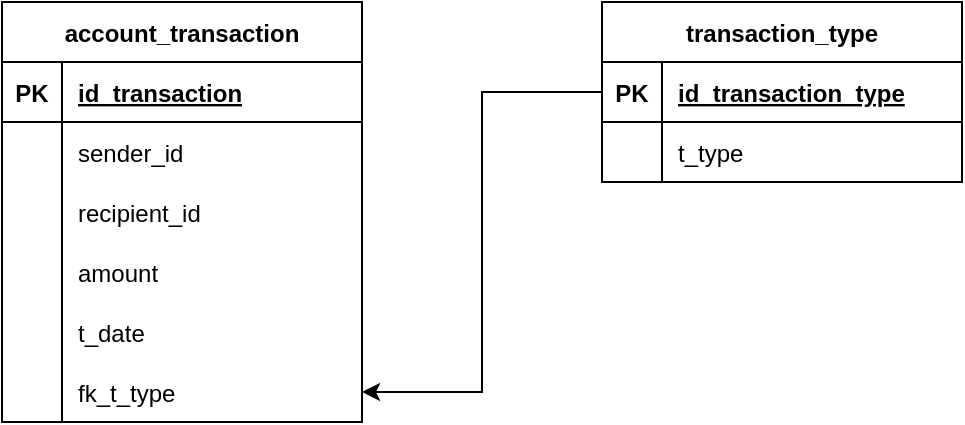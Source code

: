 <mxfile version="20.6.0"><diagram id="cwYT0RskA9ScY6m2AmA8" name="Page-1"><mxGraphModel dx="981" dy="515" grid="1" gridSize="10" guides="1" tooltips="1" connect="1" arrows="1" fold="1" page="1" pageScale="1" pageWidth="850" pageHeight="1100" math="0" shadow="0"><root><mxCell id="0"/><mxCell id="1" parent="0"/><mxCell id="voUxgy8A8r6owIx1jD-E-1" value="account_transaction" style="shape=table;startSize=30;container=1;collapsible=1;childLayout=tableLayout;fixedRows=1;rowLines=0;fontStyle=1;align=center;resizeLast=1;" parent="1" vertex="1"><mxGeometry x="120" y="160" width="180" height="210" as="geometry"/></mxCell><mxCell id="voUxgy8A8r6owIx1jD-E-2" value="" style="shape=tableRow;horizontal=0;startSize=0;swimlaneHead=0;swimlaneBody=0;fillColor=none;collapsible=0;dropTarget=0;points=[[0,0.5],[1,0.5]];portConstraint=eastwest;top=0;left=0;right=0;bottom=1;" parent="voUxgy8A8r6owIx1jD-E-1" vertex="1"><mxGeometry y="30" width="180" height="30" as="geometry"/></mxCell><mxCell id="voUxgy8A8r6owIx1jD-E-3" value="PK" style="shape=partialRectangle;connectable=0;fillColor=none;top=0;left=0;bottom=0;right=0;fontStyle=1;overflow=hidden;" parent="voUxgy8A8r6owIx1jD-E-2" vertex="1"><mxGeometry width="30" height="30" as="geometry"><mxRectangle width="30" height="30" as="alternateBounds"/></mxGeometry></mxCell><mxCell id="voUxgy8A8r6owIx1jD-E-4" value="id_transaction" style="shape=partialRectangle;connectable=0;fillColor=none;top=0;left=0;bottom=0;right=0;align=left;spacingLeft=6;fontStyle=5;overflow=hidden;" parent="voUxgy8A8r6owIx1jD-E-2" vertex="1"><mxGeometry x="30" width="150" height="30" as="geometry"><mxRectangle width="150" height="30" as="alternateBounds"/></mxGeometry></mxCell><mxCell id="voUxgy8A8r6owIx1jD-E-39" value="" style="shape=tableRow;horizontal=0;startSize=0;swimlaneHead=0;swimlaneBody=0;fillColor=none;collapsible=0;dropTarget=0;points=[[0,0.5],[1,0.5]];portConstraint=eastwest;top=0;left=0;right=0;bottom=0;" parent="voUxgy8A8r6owIx1jD-E-1" vertex="1"><mxGeometry y="60" width="180" height="30" as="geometry"/></mxCell><mxCell id="voUxgy8A8r6owIx1jD-E-40" value="" style="shape=partialRectangle;connectable=0;fillColor=none;top=0;left=0;bottom=0;right=0;editable=1;overflow=hidden;" parent="voUxgy8A8r6owIx1jD-E-39" vertex="1"><mxGeometry width="30" height="30" as="geometry"><mxRectangle width="30" height="30" as="alternateBounds"/></mxGeometry></mxCell><mxCell id="voUxgy8A8r6owIx1jD-E-41" value="sender_id" style="shape=partialRectangle;connectable=0;fillColor=none;top=0;left=0;bottom=0;right=0;align=left;spacingLeft=6;overflow=hidden;" parent="voUxgy8A8r6owIx1jD-E-39" vertex="1"><mxGeometry x="30" width="150" height="30" as="geometry"><mxRectangle width="150" height="30" as="alternateBounds"/></mxGeometry></mxCell><mxCell id="d8XhjBkBZxxf6GwradZF-1" value="" style="shape=tableRow;horizontal=0;startSize=0;swimlaneHead=0;swimlaneBody=0;fillColor=none;collapsible=0;dropTarget=0;points=[[0,0.5],[1,0.5]];portConstraint=eastwest;top=0;left=0;right=0;bottom=0;" vertex="1" parent="voUxgy8A8r6owIx1jD-E-1"><mxGeometry y="90" width="180" height="30" as="geometry"/></mxCell><mxCell id="d8XhjBkBZxxf6GwradZF-2" value="" style="shape=partialRectangle;connectable=0;fillColor=none;top=0;left=0;bottom=0;right=0;editable=1;overflow=hidden;" vertex="1" parent="d8XhjBkBZxxf6GwradZF-1"><mxGeometry width="30" height="30" as="geometry"><mxRectangle width="30" height="30" as="alternateBounds"/></mxGeometry></mxCell><mxCell id="d8XhjBkBZxxf6GwradZF-3" value="recipient_id" style="shape=partialRectangle;connectable=0;fillColor=none;top=0;left=0;bottom=0;right=0;align=left;spacingLeft=6;overflow=hidden;" vertex="1" parent="d8XhjBkBZxxf6GwradZF-1"><mxGeometry x="30" width="150" height="30" as="geometry"><mxRectangle width="150" height="30" as="alternateBounds"/></mxGeometry></mxCell><mxCell id="voUxgy8A8r6owIx1jD-E-5" value="" style="shape=tableRow;horizontal=0;startSize=0;swimlaneHead=0;swimlaneBody=0;fillColor=none;collapsible=0;dropTarget=0;points=[[0,0.5],[1,0.5]];portConstraint=eastwest;top=0;left=0;right=0;bottom=0;" parent="voUxgy8A8r6owIx1jD-E-1" vertex="1"><mxGeometry y="120" width="180" height="30" as="geometry"/></mxCell><mxCell id="voUxgy8A8r6owIx1jD-E-6" value="" style="shape=partialRectangle;connectable=0;fillColor=none;top=0;left=0;bottom=0;right=0;editable=1;overflow=hidden;" parent="voUxgy8A8r6owIx1jD-E-5" vertex="1"><mxGeometry width="30" height="30" as="geometry"><mxRectangle width="30" height="30" as="alternateBounds"/></mxGeometry></mxCell><mxCell id="voUxgy8A8r6owIx1jD-E-7" value="amount" style="shape=partialRectangle;connectable=0;fillColor=none;top=0;left=0;bottom=0;right=0;align=left;spacingLeft=6;overflow=hidden;" parent="voUxgy8A8r6owIx1jD-E-5" vertex="1"><mxGeometry x="30" width="150" height="30" as="geometry"><mxRectangle width="150" height="30" as="alternateBounds"/></mxGeometry></mxCell><mxCell id="voUxgy8A8r6owIx1jD-E-11" value="" style="shape=tableRow;horizontal=0;startSize=0;swimlaneHead=0;swimlaneBody=0;fillColor=none;collapsible=0;dropTarget=0;points=[[0,0.5],[1,0.5]];portConstraint=eastwest;top=0;left=0;right=0;bottom=0;" parent="voUxgy8A8r6owIx1jD-E-1" vertex="1"><mxGeometry y="150" width="180" height="30" as="geometry"/></mxCell><mxCell id="voUxgy8A8r6owIx1jD-E-12" value="" style="shape=partialRectangle;connectable=0;fillColor=none;top=0;left=0;bottom=0;right=0;editable=1;overflow=hidden;" parent="voUxgy8A8r6owIx1jD-E-11" vertex="1"><mxGeometry width="30" height="30" as="geometry"><mxRectangle width="30" height="30" as="alternateBounds"/></mxGeometry></mxCell><mxCell id="voUxgy8A8r6owIx1jD-E-13" value="t_date" style="shape=partialRectangle;connectable=0;fillColor=none;top=0;left=0;bottom=0;right=0;align=left;spacingLeft=6;overflow=hidden;" parent="voUxgy8A8r6owIx1jD-E-11" vertex="1"><mxGeometry x="30" width="150" height="30" as="geometry"><mxRectangle width="150" height="30" as="alternateBounds"/></mxGeometry></mxCell><mxCell id="voUxgy8A8r6owIx1jD-E-60" value="" style="shape=tableRow;horizontal=0;startSize=0;swimlaneHead=0;swimlaneBody=0;fillColor=none;collapsible=0;dropTarget=0;points=[[0,0.5],[1,0.5]];portConstraint=eastwest;top=0;left=0;right=0;bottom=0;" parent="voUxgy8A8r6owIx1jD-E-1" vertex="1"><mxGeometry y="180" width="180" height="30" as="geometry"/></mxCell><mxCell id="voUxgy8A8r6owIx1jD-E-61" value="" style="shape=partialRectangle;connectable=0;fillColor=none;top=0;left=0;bottom=0;right=0;editable=1;overflow=hidden;" parent="voUxgy8A8r6owIx1jD-E-60" vertex="1"><mxGeometry width="30" height="30" as="geometry"><mxRectangle width="30" height="30" as="alternateBounds"/></mxGeometry></mxCell><mxCell id="voUxgy8A8r6owIx1jD-E-62" value="fk_t_type" style="shape=partialRectangle;connectable=0;fillColor=none;top=0;left=0;bottom=0;right=0;align=left;spacingLeft=6;overflow=hidden;" parent="voUxgy8A8r6owIx1jD-E-60" vertex="1"><mxGeometry x="30" width="150" height="30" as="geometry"><mxRectangle width="150" height="30" as="alternateBounds"/></mxGeometry></mxCell><mxCell id="voUxgy8A8r6owIx1jD-E-45" value="transaction_type" style="shape=table;startSize=30;container=1;collapsible=1;childLayout=tableLayout;fixedRows=1;rowLines=0;fontStyle=1;align=center;resizeLast=1;" parent="1" vertex="1"><mxGeometry x="420" y="160" width="180" height="90" as="geometry"/></mxCell><mxCell id="voUxgy8A8r6owIx1jD-E-46" value="" style="shape=tableRow;horizontal=0;startSize=0;swimlaneHead=0;swimlaneBody=0;fillColor=none;collapsible=0;dropTarget=0;points=[[0,0.5],[1,0.5]];portConstraint=eastwest;top=0;left=0;right=0;bottom=1;" parent="voUxgy8A8r6owIx1jD-E-45" vertex="1"><mxGeometry y="30" width="180" height="30" as="geometry"/></mxCell><mxCell id="voUxgy8A8r6owIx1jD-E-47" value="PK" style="shape=partialRectangle;connectable=0;fillColor=none;top=0;left=0;bottom=0;right=0;fontStyle=1;overflow=hidden;" parent="voUxgy8A8r6owIx1jD-E-46" vertex="1"><mxGeometry width="30" height="30" as="geometry"><mxRectangle width="30" height="30" as="alternateBounds"/></mxGeometry></mxCell><mxCell id="voUxgy8A8r6owIx1jD-E-48" value="id_transaction_type" style="shape=partialRectangle;connectable=0;fillColor=none;top=0;left=0;bottom=0;right=0;align=left;spacingLeft=6;fontStyle=5;overflow=hidden;" parent="voUxgy8A8r6owIx1jD-E-46" vertex="1"><mxGeometry x="30" width="150" height="30" as="geometry"><mxRectangle width="150" height="30" as="alternateBounds"/></mxGeometry></mxCell><mxCell id="voUxgy8A8r6owIx1jD-E-49" value="" style="shape=tableRow;horizontal=0;startSize=0;swimlaneHead=0;swimlaneBody=0;fillColor=none;collapsible=0;dropTarget=0;points=[[0,0.5],[1,0.5]];portConstraint=eastwest;top=0;left=0;right=0;bottom=0;" parent="voUxgy8A8r6owIx1jD-E-45" vertex="1"><mxGeometry y="60" width="180" height="30" as="geometry"/></mxCell><mxCell id="voUxgy8A8r6owIx1jD-E-50" value="" style="shape=partialRectangle;connectable=0;fillColor=none;top=0;left=0;bottom=0;right=0;editable=1;overflow=hidden;" parent="voUxgy8A8r6owIx1jD-E-49" vertex="1"><mxGeometry width="30" height="30" as="geometry"><mxRectangle width="30" height="30" as="alternateBounds"/></mxGeometry></mxCell><mxCell id="voUxgy8A8r6owIx1jD-E-51" value="t_type" style="shape=partialRectangle;connectable=0;fillColor=none;top=0;left=0;bottom=0;right=0;align=left;spacingLeft=6;overflow=hidden;" parent="voUxgy8A8r6owIx1jD-E-49" vertex="1"><mxGeometry x="30" width="150" height="30" as="geometry"><mxRectangle width="150" height="30" as="alternateBounds"/></mxGeometry></mxCell><mxCell id="voUxgy8A8r6owIx1jD-E-59" style="edgeStyle=orthogonalEdgeStyle;rounded=0;orthogonalLoop=1;jettySize=auto;html=1;entryX=1;entryY=0.5;entryDx=0;entryDy=0;fontSize=16;" parent="1" source="voUxgy8A8r6owIx1jD-E-46" target="voUxgy8A8r6owIx1jD-E-60" edge="1"><mxGeometry relative="1" as="geometry"/></mxCell></root></mxGraphModel></diagram></mxfile>